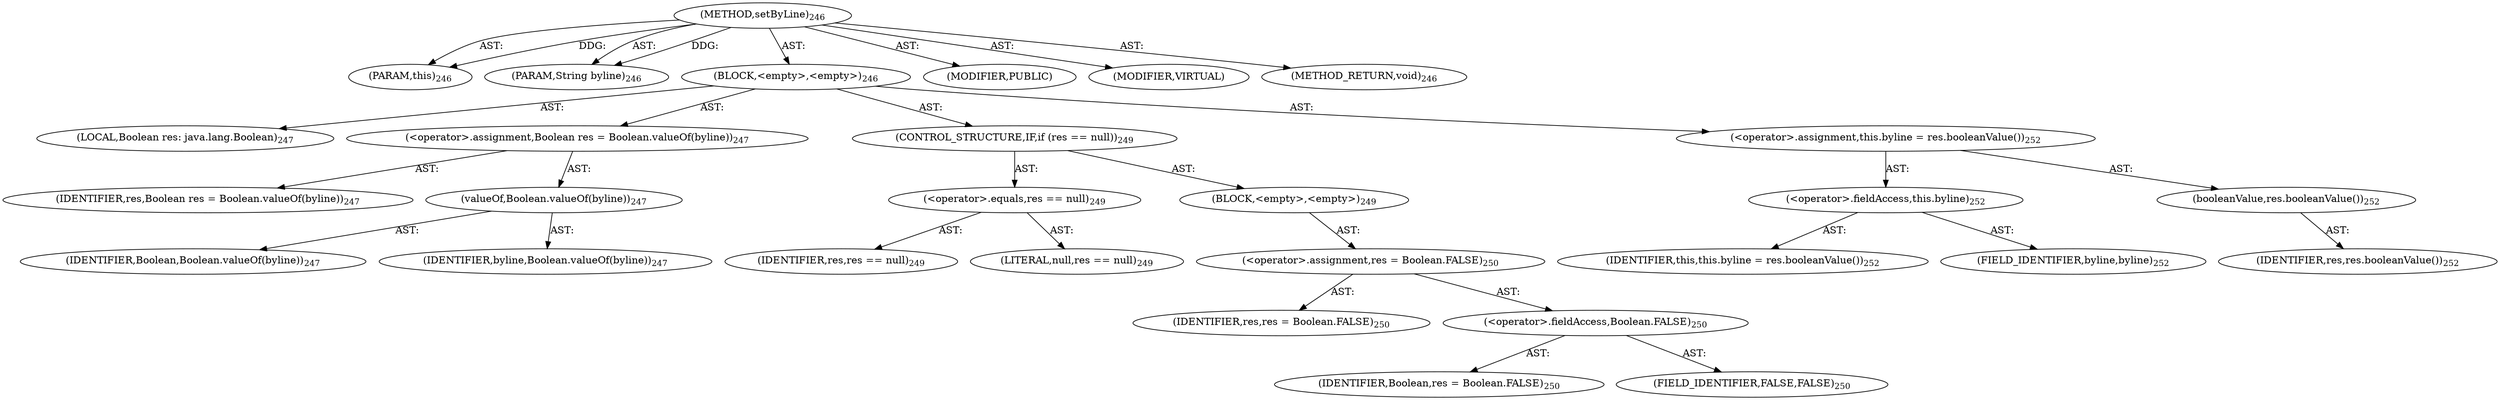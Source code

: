 digraph "setByLine" {  
"111669149701" [label = <(METHOD,setByLine)<SUB>246</SUB>> ]
"115964116994" [label = <(PARAM,this)<SUB>246</SUB>> ]
"115964117006" [label = <(PARAM,String byline)<SUB>246</SUB>> ]
"25769803785" [label = <(BLOCK,&lt;empty&gt;,&lt;empty&gt;)<SUB>246</SUB>> ]
"94489280514" [label = <(LOCAL,Boolean res: java.lang.Boolean)<SUB>247</SUB>> ]
"30064771124" [label = <(&lt;operator&gt;.assignment,Boolean res = Boolean.valueOf(byline))<SUB>247</SUB>> ]
"68719476787" [label = <(IDENTIFIER,res,Boolean res = Boolean.valueOf(byline))<SUB>247</SUB>> ]
"30064771125" [label = <(valueOf,Boolean.valueOf(byline))<SUB>247</SUB>> ]
"68719476788" [label = <(IDENTIFIER,Boolean,Boolean.valueOf(byline))<SUB>247</SUB>> ]
"68719476789" [label = <(IDENTIFIER,byline,Boolean.valueOf(byline))<SUB>247</SUB>> ]
"47244640258" [label = <(CONTROL_STRUCTURE,IF,if (res == null))<SUB>249</SUB>> ]
"30064771126" [label = <(&lt;operator&gt;.equals,res == null)<SUB>249</SUB>> ]
"68719476790" [label = <(IDENTIFIER,res,res == null)<SUB>249</SUB>> ]
"90194313227" [label = <(LITERAL,null,res == null)<SUB>249</SUB>> ]
"25769803786" [label = <(BLOCK,&lt;empty&gt;,&lt;empty&gt;)<SUB>249</SUB>> ]
"30064771127" [label = <(&lt;operator&gt;.assignment,res = Boolean.FALSE)<SUB>250</SUB>> ]
"68719476791" [label = <(IDENTIFIER,res,res = Boolean.FALSE)<SUB>250</SUB>> ]
"30064771128" [label = <(&lt;operator&gt;.fieldAccess,Boolean.FALSE)<SUB>250</SUB>> ]
"68719476792" [label = <(IDENTIFIER,Boolean,res = Boolean.FALSE)<SUB>250</SUB>> ]
"55834574867" [label = <(FIELD_IDENTIFIER,FALSE,FALSE)<SUB>250</SUB>> ]
"30064771129" [label = <(&lt;operator&gt;.assignment,this.byline = res.booleanValue())<SUB>252</SUB>> ]
"30064771130" [label = <(&lt;operator&gt;.fieldAccess,this.byline)<SUB>252</SUB>> ]
"68719476738" [label = <(IDENTIFIER,this,this.byline = res.booleanValue())<SUB>252</SUB>> ]
"55834574868" [label = <(FIELD_IDENTIFIER,byline,byline)<SUB>252</SUB>> ]
"30064771131" [label = <(booleanValue,res.booleanValue())<SUB>252</SUB>> ]
"68719476793" [label = <(IDENTIFIER,res,res.booleanValue())<SUB>252</SUB>> ]
"133143986194" [label = <(MODIFIER,PUBLIC)> ]
"133143986195" [label = <(MODIFIER,VIRTUAL)> ]
"128849018885" [label = <(METHOD_RETURN,void)<SUB>246</SUB>> ]
  "111669149701" -> "115964116994"  [ label = "AST: "] 
  "111669149701" -> "115964117006"  [ label = "AST: "] 
  "111669149701" -> "25769803785"  [ label = "AST: "] 
  "111669149701" -> "133143986194"  [ label = "AST: "] 
  "111669149701" -> "133143986195"  [ label = "AST: "] 
  "111669149701" -> "128849018885"  [ label = "AST: "] 
  "25769803785" -> "94489280514"  [ label = "AST: "] 
  "25769803785" -> "30064771124"  [ label = "AST: "] 
  "25769803785" -> "47244640258"  [ label = "AST: "] 
  "25769803785" -> "30064771129"  [ label = "AST: "] 
  "30064771124" -> "68719476787"  [ label = "AST: "] 
  "30064771124" -> "30064771125"  [ label = "AST: "] 
  "30064771125" -> "68719476788"  [ label = "AST: "] 
  "30064771125" -> "68719476789"  [ label = "AST: "] 
  "47244640258" -> "30064771126"  [ label = "AST: "] 
  "47244640258" -> "25769803786"  [ label = "AST: "] 
  "30064771126" -> "68719476790"  [ label = "AST: "] 
  "30064771126" -> "90194313227"  [ label = "AST: "] 
  "25769803786" -> "30064771127"  [ label = "AST: "] 
  "30064771127" -> "68719476791"  [ label = "AST: "] 
  "30064771127" -> "30064771128"  [ label = "AST: "] 
  "30064771128" -> "68719476792"  [ label = "AST: "] 
  "30064771128" -> "55834574867"  [ label = "AST: "] 
  "30064771129" -> "30064771130"  [ label = "AST: "] 
  "30064771129" -> "30064771131"  [ label = "AST: "] 
  "30064771130" -> "68719476738"  [ label = "AST: "] 
  "30064771130" -> "55834574868"  [ label = "AST: "] 
  "30064771131" -> "68719476793"  [ label = "AST: "] 
  "111669149701" -> "115964116994"  [ label = "DDG: "] 
  "111669149701" -> "115964117006"  [ label = "DDG: "] 
}
